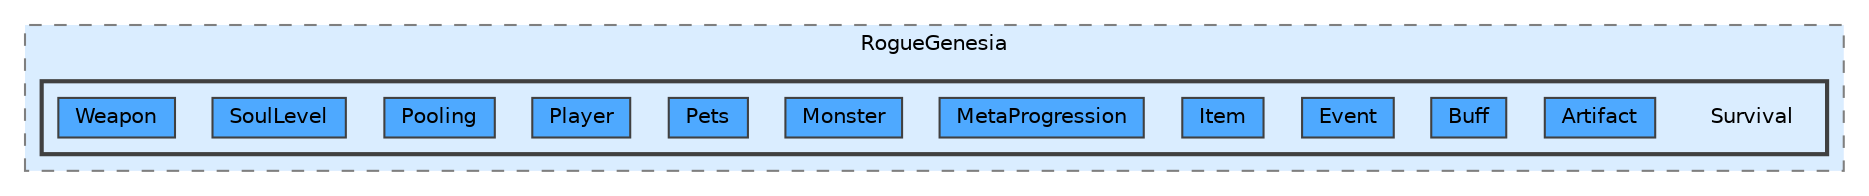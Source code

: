 digraph "Q:/IdleWave/Projet/Assets/Scripts/RogueGenesia/Survival"
{
 // LATEX_PDF_SIZE
  bgcolor="transparent";
  edge [fontname=Helvetica,fontsize=10,labelfontname=Helvetica,labelfontsize=10];
  node [fontname=Helvetica,fontsize=10,shape=box,height=0.2,width=0.4];
  compound=true
  subgraph clusterdir_d4c8a807693b39dbeba49ac8db2dc23a {
    graph [ bgcolor="#daedff", pencolor="grey50", label="RogueGenesia", fontname=Helvetica,fontsize=10 style="filled,dashed", URL="dir_d4c8a807693b39dbeba49ac8db2dc23a.html",tooltip=""]
  subgraph clusterdir_2d909ba704f47538bf61aa9015000ce8 {
    graph [ bgcolor="#daedff", pencolor="grey25", label="", fontname=Helvetica,fontsize=10 style="filled,bold", URL="dir_2d909ba704f47538bf61aa9015000ce8.html",tooltip=""]
    dir_2d909ba704f47538bf61aa9015000ce8 [shape=plaintext, label="Survival"];
  dir_bcc5842cf79cd076d2dd6afd85c3a22f [label="Artifact", fillcolor="#4ea9ff", color="grey25", style="filled", URL="dir_bcc5842cf79cd076d2dd6afd85c3a22f.html",tooltip=""];
  dir_fd73079aba80a91e057034f675db5c1f [label="Buff", fillcolor="#4ea9ff", color="grey25", style="filled", URL="dir_fd73079aba80a91e057034f675db5c1f.html",tooltip=""];
  dir_4d1fc50a78b772daaae6b7fbd80eabcc [label="Event", fillcolor="#4ea9ff", color="grey25", style="filled", URL="dir_4d1fc50a78b772daaae6b7fbd80eabcc.html",tooltip=""];
  dir_c7558d9123ace7f5d580dabde9614865 [label="Item", fillcolor="#4ea9ff", color="grey25", style="filled", URL="dir_c7558d9123ace7f5d580dabde9614865.html",tooltip=""];
  dir_0633963cce603339003f3e3e3e15d21e [label="MetaProgression", fillcolor="#4ea9ff", color="grey25", style="filled", URL="dir_0633963cce603339003f3e3e3e15d21e.html",tooltip=""];
  dir_ccbd096adcf674e78017a5a4f754a02b [label="Monster", fillcolor="#4ea9ff", color="grey25", style="filled", URL="dir_ccbd096adcf674e78017a5a4f754a02b.html",tooltip=""];
  dir_3372686d658f5bbef29e7a6f43ddef87 [label="Pets", fillcolor="#4ea9ff", color="grey25", style="filled", URL="dir_3372686d658f5bbef29e7a6f43ddef87.html",tooltip=""];
  dir_a252a09db4fcea31b698fb9f4db4f12e [label="Player", fillcolor="#4ea9ff", color="grey25", style="filled", URL="dir_a252a09db4fcea31b698fb9f4db4f12e.html",tooltip=""];
  dir_1c1f993dabe60f64ac4629638439c1a2 [label="Pooling", fillcolor="#4ea9ff", color="grey25", style="filled", URL="dir_1c1f993dabe60f64ac4629638439c1a2.html",tooltip=""];
  dir_8aeb93e7c3fce307bc7bb4fdf8dfa677 [label="SoulLevel", fillcolor="#4ea9ff", color="grey25", style="filled", URL="dir_8aeb93e7c3fce307bc7bb4fdf8dfa677.html",tooltip=""];
  dir_9a55c8360f29f1597692ee7f102bfb3c [label="Weapon", fillcolor="#4ea9ff", color="grey25", style="filled", URL="dir_9a55c8360f29f1597692ee7f102bfb3c.html",tooltip=""];
  }
  }
}
